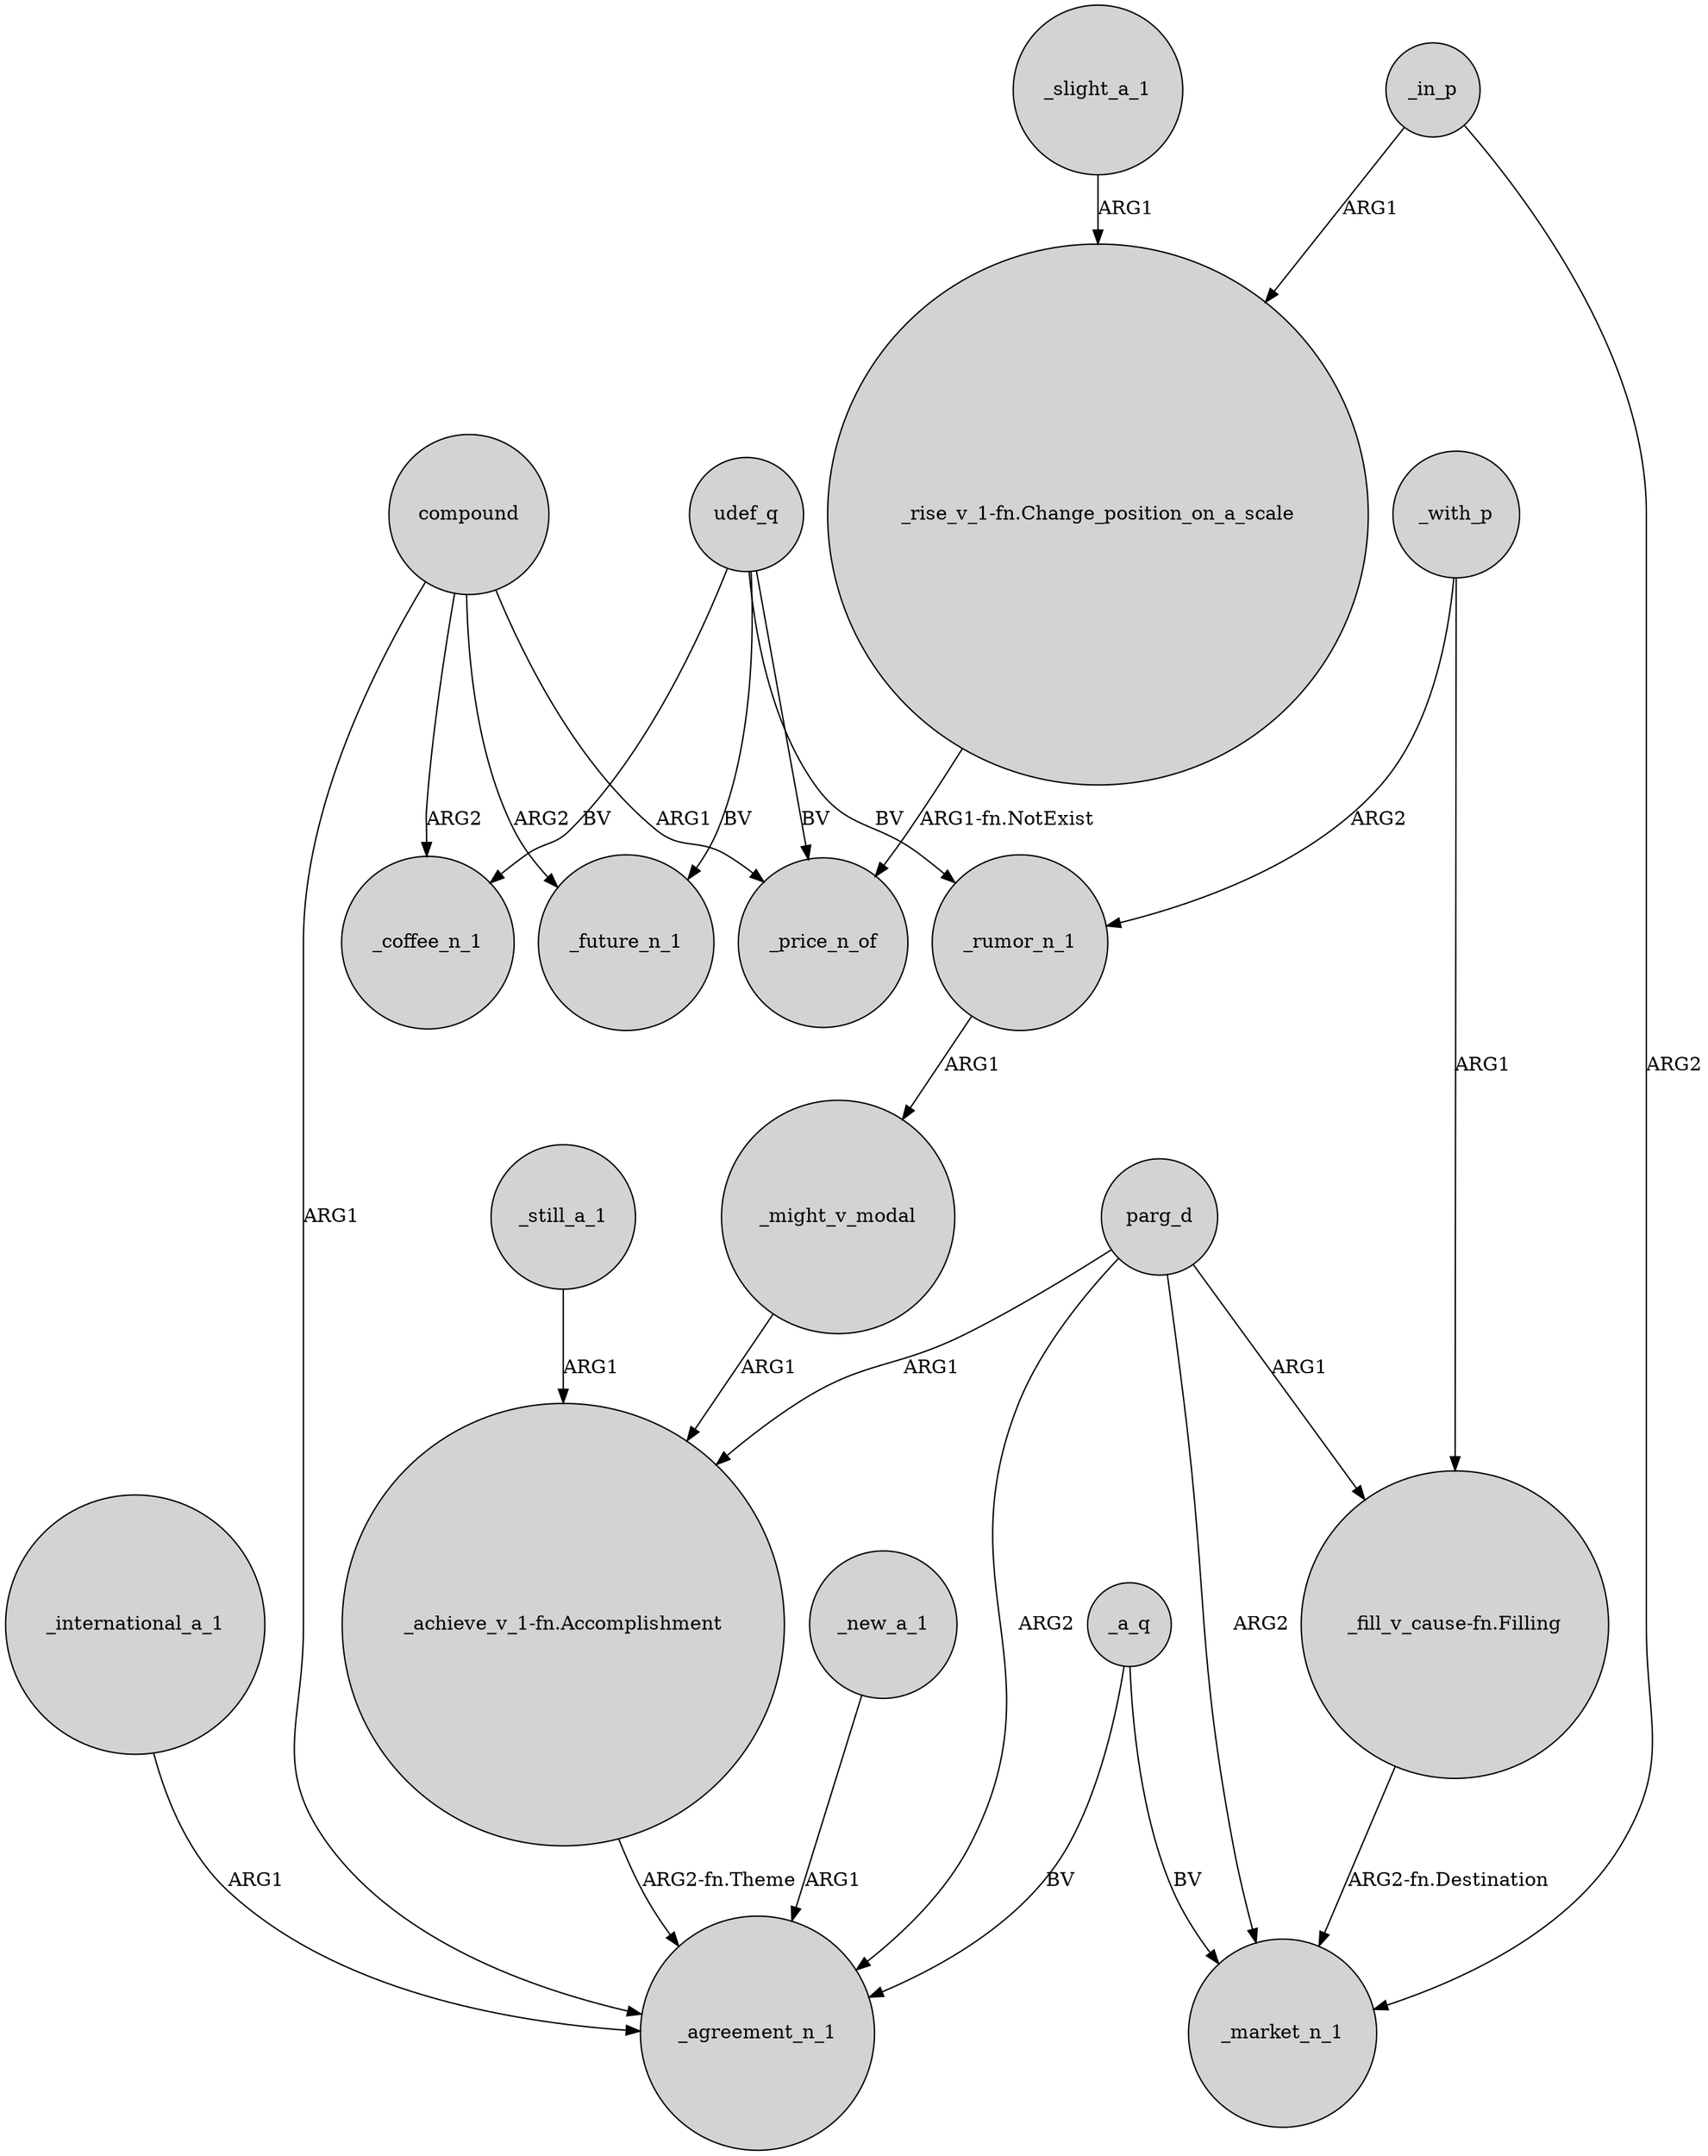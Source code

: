 digraph {
	node [shape=circle style=filled]
	udef_q -> _price_n_of [label=BV]
	compound -> _coffee_n_1 [label=ARG2]
	_international_a_1 -> _agreement_n_1 [label=ARG1]
	udef_q -> _rumor_n_1 [label=BV]
	_with_p -> _rumor_n_1 [label=ARG2]
	"_fill_v_cause-fn.Filling" -> _market_n_1 [label="ARG2-fn.Destination"]
	parg_d -> "_fill_v_cause-fn.Filling" [label=ARG1]
	"_achieve_v_1-fn.Accomplishment" -> _agreement_n_1 [label="ARG2-fn.Theme"]
	_in_p -> "_rise_v_1-fn.Change_position_on_a_scale" [label=ARG1]
	compound -> _future_n_1 [label=ARG2]
	_might_v_modal -> "_achieve_v_1-fn.Accomplishment" [label=ARG1]
	parg_d -> _market_n_1 [label=ARG2]
	_still_a_1 -> "_achieve_v_1-fn.Accomplishment" [label=ARG1]
	_a_q -> _agreement_n_1 [label=BV]
	_slight_a_1 -> "_rise_v_1-fn.Change_position_on_a_scale" [label=ARG1]
	_with_p -> "_fill_v_cause-fn.Filling" [label=ARG1]
	udef_q -> _future_n_1 [label=BV]
	compound -> _agreement_n_1 [label=ARG1]
	_a_q -> _market_n_1 [label=BV]
	"_rise_v_1-fn.Change_position_on_a_scale" -> _price_n_of [label="ARG1-fn.NotExist"]
	_in_p -> _market_n_1 [label=ARG2]
	parg_d -> _agreement_n_1 [label=ARG2]
	compound -> _price_n_of [label=ARG1]
	udef_q -> _coffee_n_1 [label=BV]
	_new_a_1 -> _agreement_n_1 [label=ARG1]
	parg_d -> "_achieve_v_1-fn.Accomplishment" [label=ARG1]
	_rumor_n_1 -> _might_v_modal [label=ARG1]
}
